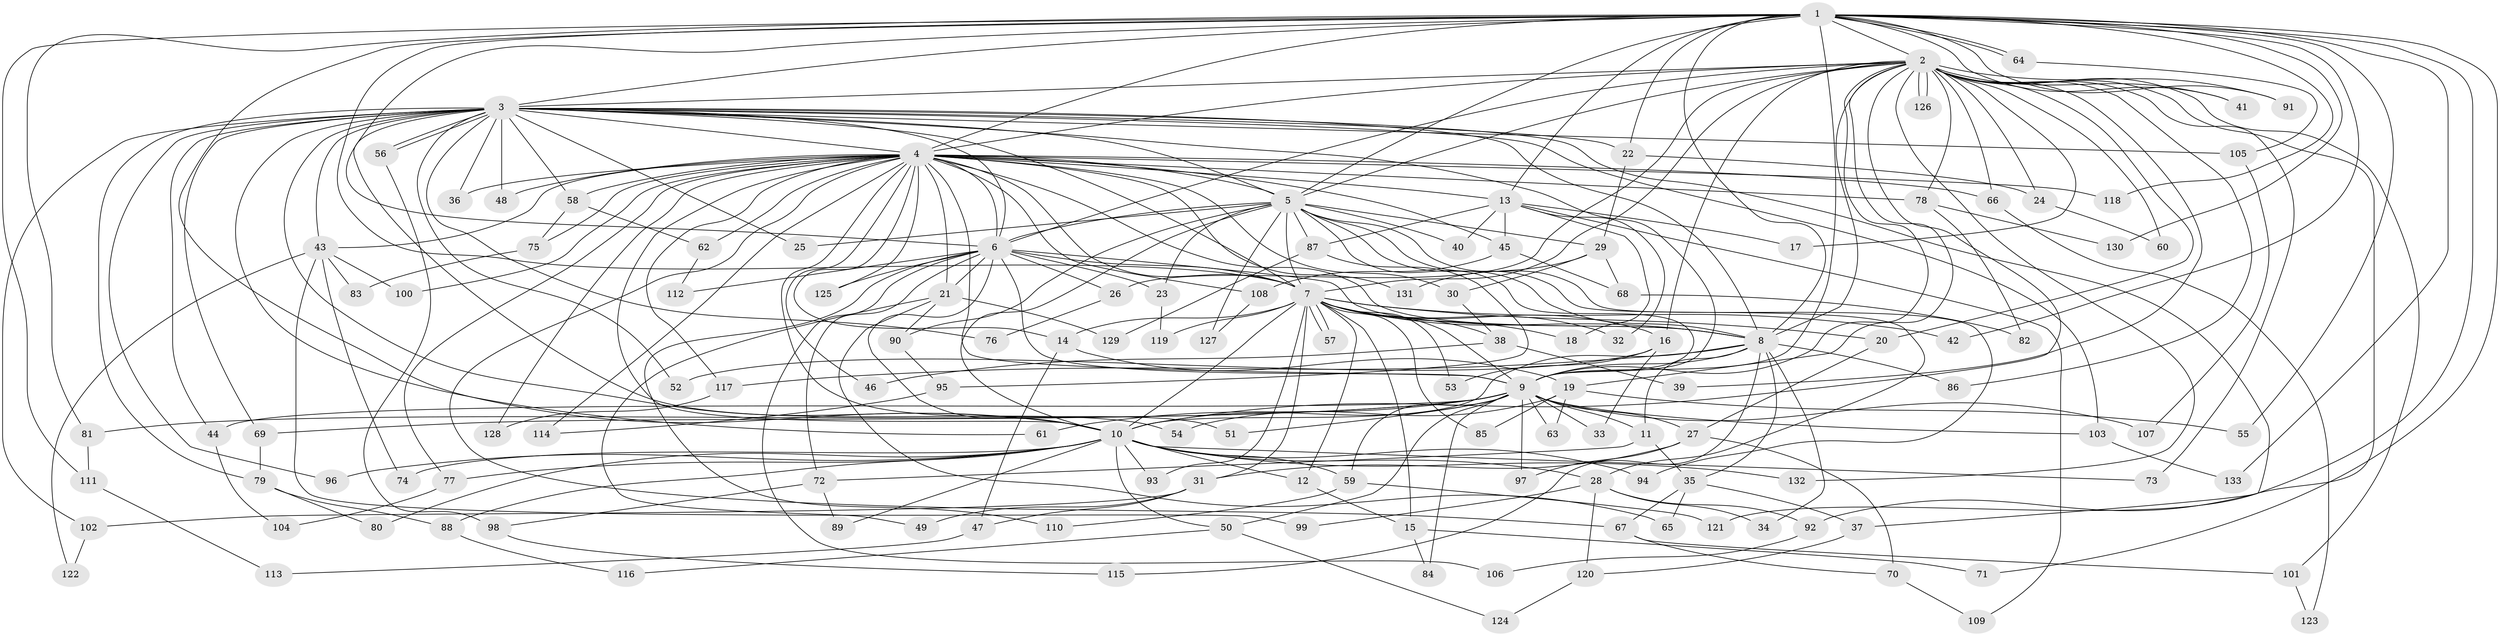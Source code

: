// Generated by graph-tools (version 1.1) at 2025/13/03/09/25 04:13:50]
// undirected, 133 vertices, 291 edges
graph export_dot {
graph [start="1"]
  node [color=gray90,style=filled];
  1;
  2;
  3;
  4;
  5;
  6;
  7;
  8;
  9;
  10;
  11;
  12;
  13;
  14;
  15;
  16;
  17;
  18;
  19;
  20;
  21;
  22;
  23;
  24;
  25;
  26;
  27;
  28;
  29;
  30;
  31;
  32;
  33;
  34;
  35;
  36;
  37;
  38;
  39;
  40;
  41;
  42;
  43;
  44;
  45;
  46;
  47;
  48;
  49;
  50;
  51;
  52;
  53;
  54;
  55;
  56;
  57;
  58;
  59;
  60;
  61;
  62;
  63;
  64;
  65;
  66;
  67;
  68;
  69;
  70;
  71;
  72;
  73;
  74;
  75;
  76;
  77;
  78;
  79;
  80;
  81;
  82;
  83;
  84;
  85;
  86;
  87;
  88;
  89;
  90;
  91;
  92;
  93;
  94;
  95;
  96;
  97;
  98;
  99;
  100;
  101;
  102;
  103;
  104;
  105;
  106;
  107;
  108;
  109;
  110;
  111;
  112;
  113;
  114;
  115;
  116;
  117;
  118;
  119;
  120;
  121;
  122;
  123;
  124;
  125;
  126;
  127;
  128;
  129;
  130;
  131;
  132;
  133;
  1 -- 2;
  1 -- 3;
  1 -- 4;
  1 -- 5;
  1 -- 6;
  1 -- 7;
  1 -- 8;
  1 -- 9;
  1 -- 10;
  1 -- 13;
  1 -- 22;
  1 -- 41;
  1 -- 42;
  1 -- 55;
  1 -- 64;
  1 -- 64;
  1 -- 71;
  1 -- 81;
  1 -- 91;
  1 -- 111;
  1 -- 118;
  1 -- 121;
  1 -- 130;
  1 -- 133;
  2 -- 3;
  2 -- 4;
  2 -- 5;
  2 -- 6;
  2 -- 7;
  2 -- 8;
  2 -- 9;
  2 -- 10;
  2 -- 16;
  2 -- 17;
  2 -- 19;
  2 -- 20;
  2 -- 24;
  2 -- 26;
  2 -- 39;
  2 -- 41;
  2 -- 60;
  2 -- 66;
  2 -- 73;
  2 -- 78;
  2 -- 86;
  2 -- 91;
  2 -- 92;
  2 -- 101;
  2 -- 126;
  2 -- 126;
  2 -- 132;
  3 -- 4;
  3 -- 5;
  3 -- 6;
  3 -- 7;
  3 -- 8;
  3 -- 9;
  3 -- 10;
  3 -- 22;
  3 -- 25;
  3 -- 36;
  3 -- 37;
  3 -- 43;
  3 -- 44;
  3 -- 48;
  3 -- 52;
  3 -- 54;
  3 -- 56;
  3 -- 56;
  3 -- 58;
  3 -- 61;
  3 -- 69;
  3 -- 76;
  3 -- 79;
  3 -- 96;
  3 -- 102;
  3 -- 103;
  3 -- 105;
  4 -- 5;
  4 -- 6;
  4 -- 7;
  4 -- 8;
  4 -- 9;
  4 -- 10;
  4 -- 13;
  4 -- 14;
  4 -- 21;
  4 -- 30;
  4 -- 36;
  4 -- 43;
  4 -- 45;
  4 -- 46;
  4 -- 48;
  4 -- 51;
  4 -- 58;
  4 -- 62;
  4 -- 66;
  4 -- 67;
  4 -- 75;
  4 -- 77;
  4 -- 78;
  4 -- 100;
  4 -- 108;
  4 -- 114;
  4 -- 117;
  4 -- 118;
  4 -- 125;
  4 -- 128;
  4 -- 131;
  5 -- 6;
  5 -- 7;
  5 -- 8;
  5 -- 9;
  5 -- 10;
  5 -- 23;
  5 -- 25;
  5 -- 28;
  5 -- 29;
  5 -- 40;
  5 -- 87;
  5 -- 90;
  5 -- 94;
  5 -- 127;
  6 -- 7;
  6 -- 8;
  6 -- 9;
  6 -- 10;
  6 -- 21;
  6 -- 23;
  6 -- 26;
  6 -- 72;
  6 -- 106;
  6 -- 110;
  6 -- 112;
  6 -- 125;
  7 -- 8;
  7 -- 9;
  7 -- 10;
  7 -- 12;
  7 -- 14;
  7 -- 15;
  7 -- 16;
  7 -- 18;
  7 -- 20;
  7 -- 31;
  7 -- 32;
  7 -- 38;
  7 -- 42;
  7 -- 53;
  7 -- 57;
  7 -- 57;
  7 -- 85;
  7 -- 93;
  7 -- 119;
  8 -- 9;
  8 -- 10;
  8 -- 11;
  8 -- 34;
  8 -- 35;
  8 -- 86;
  8 -- 115;
  8 -- 117;
  9 -- 10;
  9 -- 11;
  9 -- 27;
  9 -- 33;
  9 -- 44;
  9 -- 50;
  9 -- 51;
  9 -- 59;
  9 -- 61;
  9 -- 63;
  9 -- 69;
  9 -- 81;
  9 -- 84;
  9 -- 97;
  9 -- 103;
  9 -- 107;
  10 -- 12;
  10 -- 28;
  10 -- 50;
  10 -- 59;
  10 -- 73;
  10 -- 74;
  10 -- 77;
  10 -- 80;
  10 -- 88;
  10 -- 89;
  10 -- 93;
  10 -- 94;
  10 -- 96;
  10 -- 132;
  11 -- 35;
  11 -- 72;
  12 -- 15;
  13 -- 17;
  13 -- 18;
  13 -- 32;
  13 -- 40;
  13 -- 45;
  13 -- 87;
  13 -- 109;
  14 -- 19;
  14 -- 47;
  15 -- 71;
  15 -- 84;
  16 -- 33;
  16 -- 52;
  16 -- 53;
  19 -- 54;
  19 -- 55;
  19 -- 63;
  19 -- 85;
  20 -- 27;
  21 -- 49;
  21 -- 65;
  21 -- 90;
  21 -- 129;
  22 -- 24;
  22 -- 29;
  23 -- 119;
  24 -- 60;
  26 -- 76;
  27 -- 31;
  27 -- 70;
  27 -- 97;
  28 -- 34;
  28 -- 92;
  28 -- 99;
  28 -- 120;
  29 -- 30;
  29 -- 68;
  29 -- 131;
  30 -- 38;
  31 -- 47;
  31 -- 49;
  31 -- 102;
  35 -- 37;
  35 -- 65;
  35 -- 67;
  37 -- 120;
  38 -- 39;
  38 -- 46;
  43 -- 74;
  43 -- 83;
  43 -- 99;
  43 -- 100;
  43 -- 122;
  44 -- 104;
  45 -- 68;
  45 -- 108;
  47 -- 113;
  50 -- 116;
  50 -- 124;
  56 -- 98;
  58 -- 62;
  58 -- 75;
  59 -- 110;
  59 -- 121;
  62 -- 112;
  64 -- 105;
  66 -- 123;
  67 -- 70;
  67 -- 101;
  68 -- 82;
  69 -- 79;
  70 -- 109;
  72 -- 89;
  72 -- 98;
  75 -- 83;
  77 -- 104;
  78 -- 82;
  78 -- 130;
  79 -- 80;
  79 -- 88;
  81 -- 111;
  87 -- 95;
  87 -- 129;
  88 -- 116;
  90 -- 95;
  92 -- 106;
  95 -- 114;
  98 -- 115;
  101 -- 123;
  102 -- 122;
  103 -- 133;
  105 -- 107;
  108 -- 127;
  111 -- 113;
  117 -- 128;
  120 -- 124;
}
